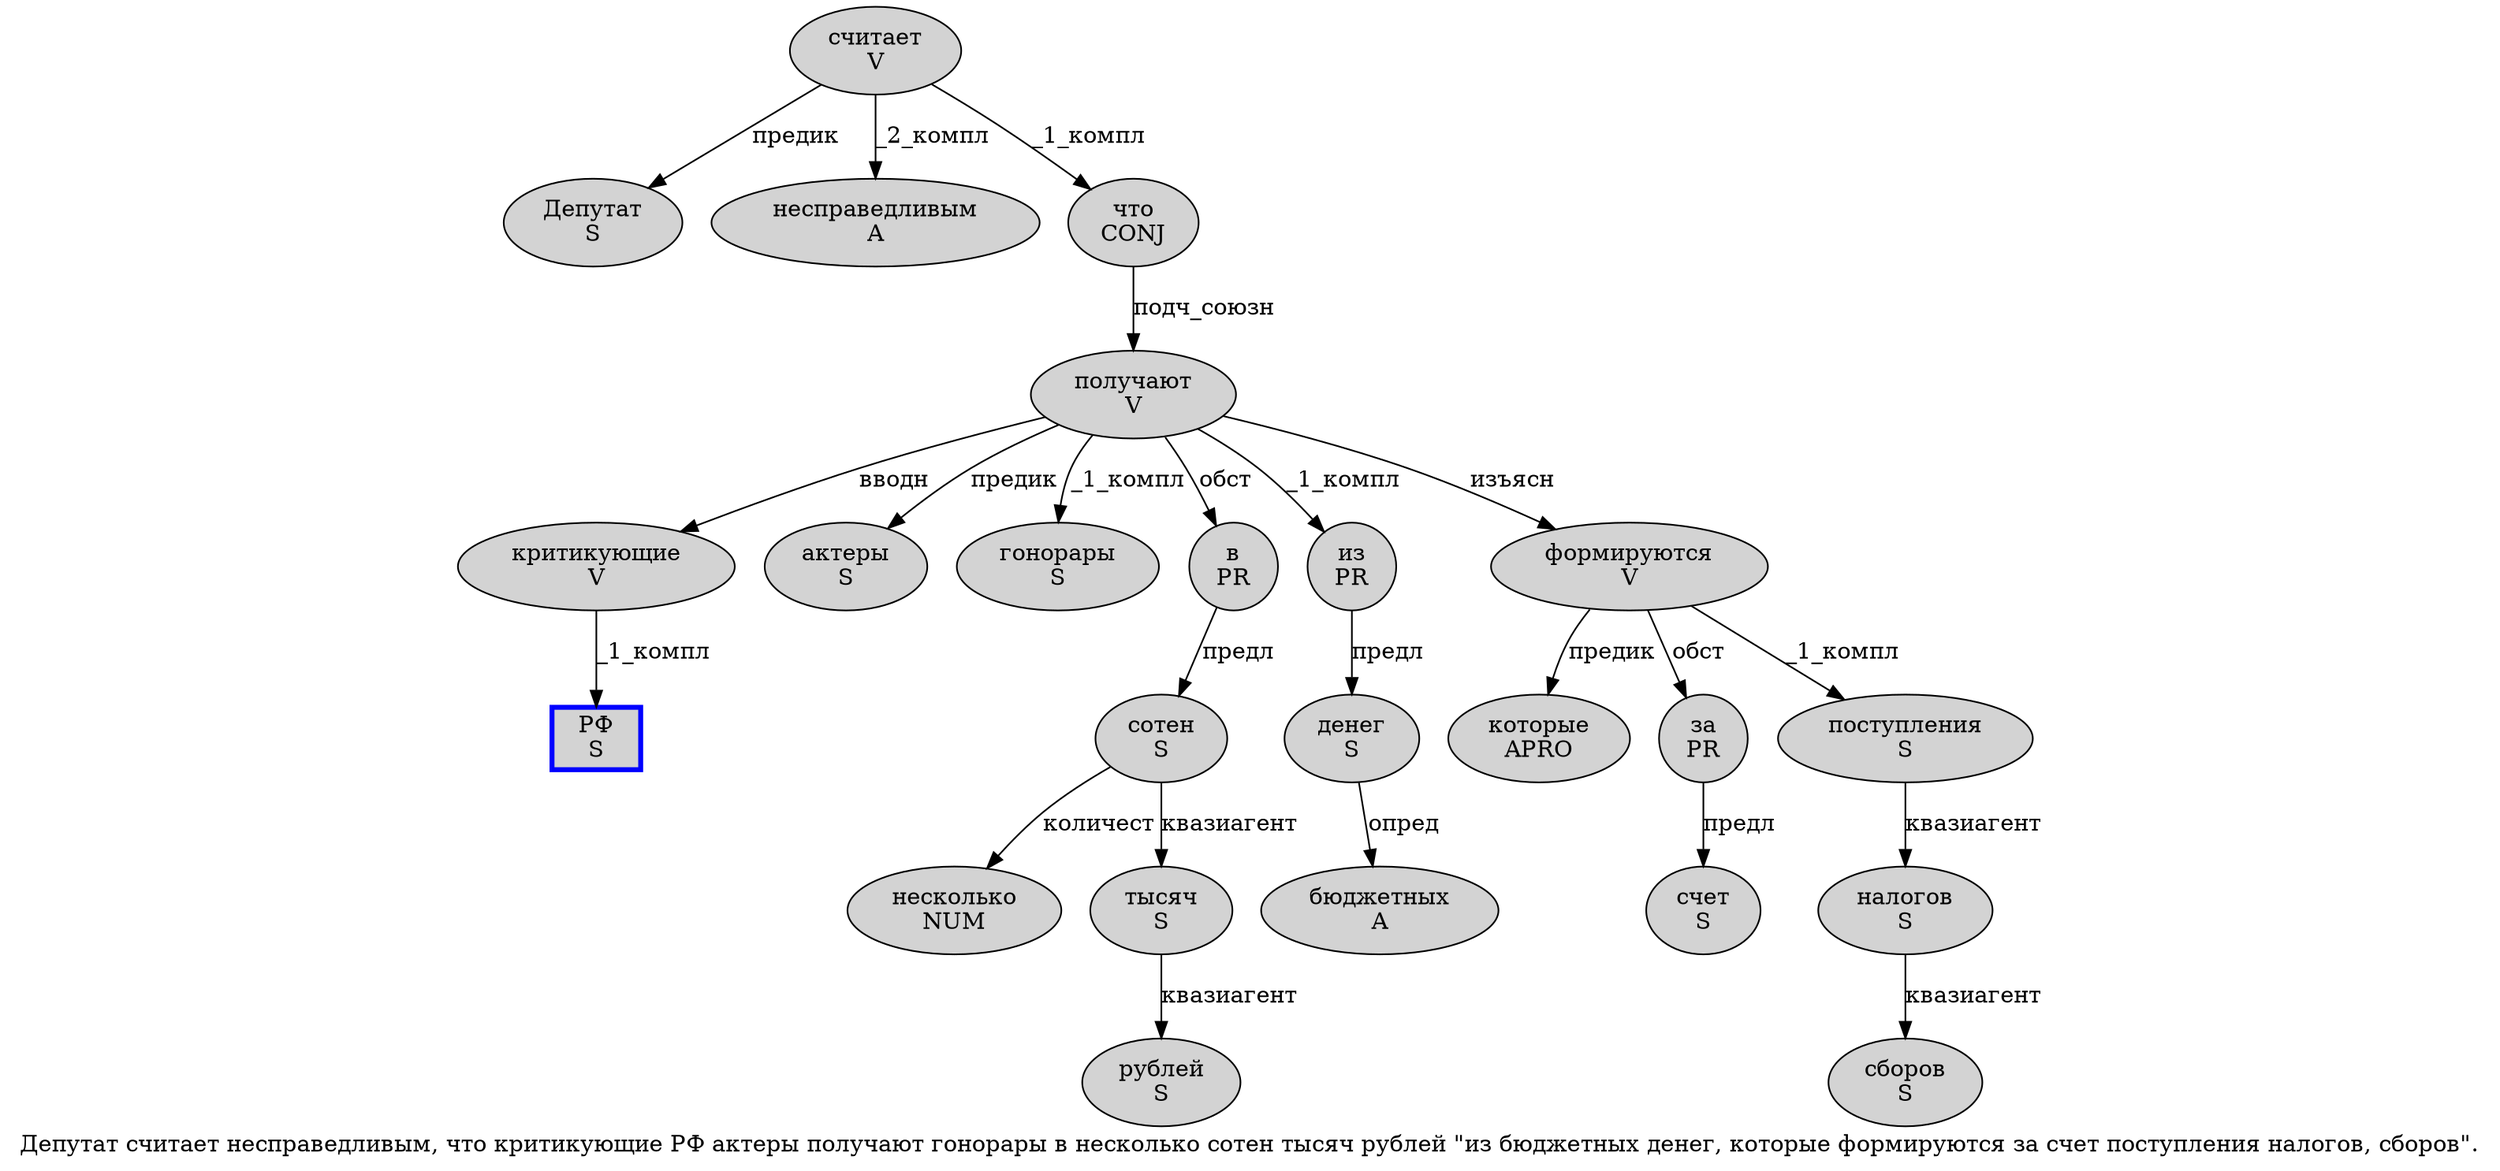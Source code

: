 digraph SENTENCE_819 {
	graph [label="Депутат считает несправедливым, что критикующие РФ актеры получают гонорары в несколько сотен тысяч рублей \"из бюджетных денег, которые формируются за счет поступления налогов, сборов\"."]
	node [style=filled]
		0 [label="Депутат
S" color="" fillcolor=lightgray penwidth=1 shape=ellipse]
		1 [label="считает
V" color="" fillcolor=lightgray penwidth=1 shape=ellipse]
		2 [label="несправедливым
A" color="" fillcolor=lightgray penwidth=1 shape=ellipse]
		4 [label="что
CONJ" color="" fillcolor=lightgray penwidth=1 shape=ellipse]
		5 [label="критикующие
V" color="" fillcolor=lightgray penwidth=1 shape=ellipse]
		6 [label="РФ
S" color=blue fillcolor=lightgray penwidth=3 shape=box]
		7 [label="актеры
S" color="" fillcolor=lightgray penwidth=1 shape=ellipse]
		8 [label="получают
V" color="" fillcolor=lightgray penwidth=1 shape=ellipse]
		9 [label="гонорары
S" color="" fillcolor=lightgray penwidth=1 shape=ellipse]
		10 [label="в
PR" color="" fillcolor=lightgray penwidth=1 shape=ellipse]
		11 [label="несколько
NUM" color="" fillcolor=lightgray penwidth=1 shape=ellipse]
		12 [label="сотен
S" color="" fillcolor=lightgray penwidth=1 shape=ellipse]
		13 [label="тысяч
S" color="" fillcolor=lightgray penwidth=1 shape=ellipse]
		14 [label="рублей
S" color="" fillcolor=lightgray penwidth=1 shape=ellipse]
		16 [label="из
PR" color="" fillcolor=lightgray penwidth=1 shape=ellipse]
		17 [label="бюджетных
A" color="" fillcolor=lightgray penwidth=1 shape=ellipse]
		18 [label="денег
S" color="" fillcolor=lightgray penwidth=1 shape=ellipse]
		20 [label="которые
APRO" color="" fillcolor=lightgray penwidth=1 shape=ellipse]
		21 [label="формируются
V" color="" fillcolor=lightgray penwidth=1 shape=ellipse]
		22 [label="за
PR" color="" fillcolor=lightgray penwidth=1 shape=ellipse]
		23 [label="счет
S" color="" fillcolor=lightgray penwidth=1 shape=ellipse]
		24 [label="поступления
S" color="" fillcolor=lightgray penwidth=1 shape=ellipse]
		25 [label="налогов
S" color="" fillcolor=lightgray penwidth=1 shape=ellipse]
		27 [label="сборов
S" color="" fillcolor=lightgray penwidth=1 shape=ellipse]
			1 -> 0 [label="предик"]
			1 -> 2 [label="_2_компл"]
			1 -> 4 [label="_1_компл"]
			18 -> 17 [label="опред"]
			4 -> 8 [label="подч_союзн"]
			16 -> 18 [label="предл"]
			25 -> 27 [label="квазиагент"]
			12 -> 11 [label="количест"]
			12 -> 13 [label="квазиагент"]
			21 -> 20 [label="предик"]
			21 -> 22 [label="обст"]
			21 -> 24 [label="_1_компл"]
			10 -> 12 [label="предл"]
			24 -> 25 [label="квазиагент"]
			13 -> 14 [label="квазиагент"]
			22 -> 23 [label="предл"]
			8 -> 5 [label="вводн"]
			8 -> 7 [label="предик"]
			8 -> 9 [label="_1_компл"]
			8 -> 10 [label="обст"]
			8 -> 16 [label="_1_компл"]
			8 -> 21 [label="изъясн"]
			5 -> 6 [label="_1_компл"]
}